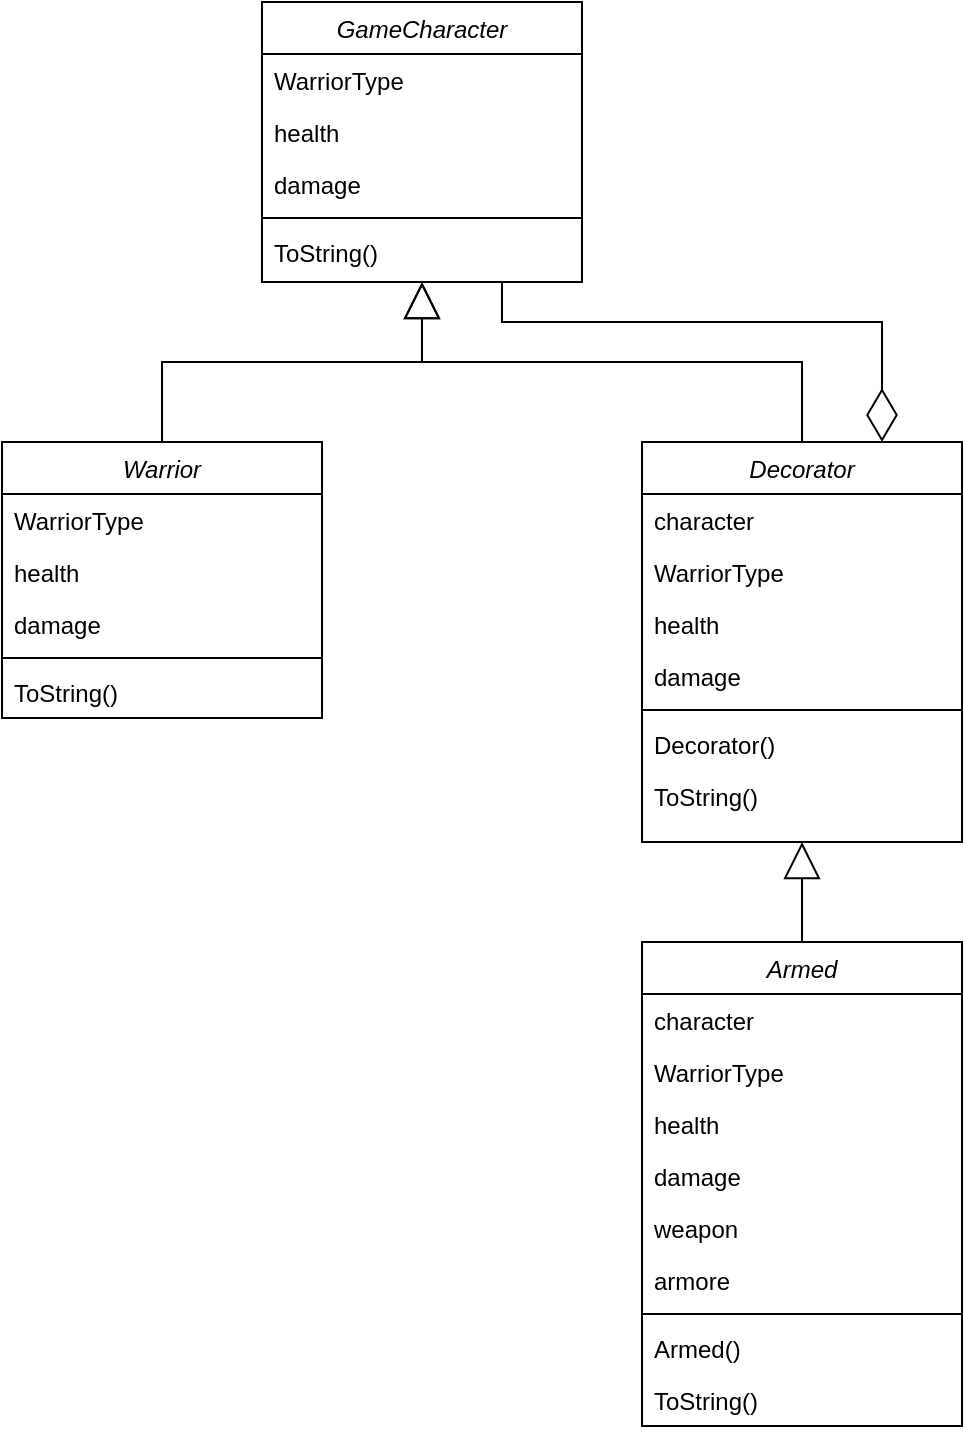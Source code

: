 <mxfile version="22.1.4" type="device">
  <diagram id="C5RBs43oDa-KdzZeNtuy" name="Page-1">
    <mxGraphModel dx="840" dy="891" grid="1" gridSize="10" guides="1" tooltips="1" connect="1" arrows="1" fold="1" page="1" pageScale="1" pageWidth="827" pageHeight="1169" math="0" shadow="0">
      <root>
        <mxCell id="WIyWlLk6GJQsqaUBKTNV-0" />
        <mxCell id="WIyWlLk6GJQsqaUBKTNV-1" parent="WIyWlLk6GJQsqaUBKTNV-0" />
        <mxCell id="zkfFHV4jXpPFQw0GAbJ--0" value="GameCharacter" style="swimlane;fontStyle=2;align=center;verticalAlign=top;childLayout=stackLayout;horizontal=1;startSize=26;horizontalStack=0;resizeParent=1;resizeLast=0;collapsible=1;marginBottom=0;rounded=0;shadow=0;strokeWidth=1;" parent="WIyWlLk6GJQsqaUBKTNV-1" vertex="1">
          <mxGeometry x="220" y="120" width="160" height="140" as="geometry">
            <mxRectangle x="230" y="140" width="160" height="26" as="alternateBounds" />
          </mxGeometry>
        </mxCell>
        <mxCell id="zkfFHV4jXpPFQw0GAbJ--1" value="WarriorType" style="text;align=left;verticalAlign=top;spacingLeft=4;spacingRight=4;overflow=hidden;rotatable=0;points=[[0,0.5],[1,0.5]];portConstraint=eastwest;" parent="zkfFHV4jXpPFQw0GAbJ--0" vertex="1">
          <mxGeometry y="26" width="160" height="26" as="geometry" />
        </mxCell>
        <mxCell id="zkfFHV4jXpPFQw0GAbJ--2" value="health" style="text;align=left;verticalAlign=top;spacingLeft=4;spacingRight=4;overflow=hidden;rotatable=0;points=[[0,0.5],[1,0.5]];portConstraint=eastwest;rounded=0;shadow=0;html=0;" parent="zkfFHV4jXpPFQw0GAbJ--0" vertex="1">
          <mxGeometry y="52" width="160" height="26" as="geometry" />
        </mxCell>
        <mxCell id="zkfFHV4jXpPFQw0GAbJ--3" value="damage" style="text;align=left;verticalAlign=top;spacingLeft=4;spacingRight=4;overflow=hidden;rotatable=0;points=[[0,0.5],[1,0.5]];portConstraint=eastwest;rounded=0;shadow=0;html=0;" parent="zkfFHV4jXpPFQw0GAbJ--0" vertex="1">
          <mxGeometry y="78" width="160" height="26" as="geometry" />
        </mxCell>
        <mxCell id="zkfFHV4jXpPFQw0GAbJ--4" value="" style="line;html=1;strokeWidth=1;align=left;verticalAlign=middle;spacingTop=-1;spacingLeft=3;spacingRight=3;rotatable=0;labelPosition=right;points=[];portConstraint=eastwest;" parent="zkfFHV4jXpPFQw0GAbJ--0" vertex="1">
          <mxGeometry y="104" width="160" height="8" as="geometry" />
        </mxCell>
        <mxCell id="sexnrJtcm6hPWj4-WtqL-1" value="ToString()" style="text;align=left;verticalAlign=top;spacingLeft=4;spacingRight=4;overflow=hidden;rotatable=0;points=[[0,0.5],[1,0.5]];portConstraint=eastwest;" vertex="1" parent="zkfFHV4jXpPFQw0GAbJ--0">
          <mxGeometry y="112" width="160" height="26" as="geometry" />
        </mxCell>
        <mxCell id="dyKNQCjtFdcFsmy4h8Z3-0" value="Warrior" style="swimlane;fontStyle=2;align=center;verticalAlign=top;childLayout=stackLayout;horizontal=1;startSize=26;horizontalStack=0;resizeParent=1;resizeLast=0;collapsible=1;marginBottom=0;rounded=0;shadow=0;strokeWidth=1;" parent="WIyWlLk6GJQsqaUBKTNV-1" vertex="1">
          <mxGeometry x="90" y="340" width="160" height="138" as="geometry">
            <mxRectangle x="230" y="140" width="160" height="26" as="alternateBounds" />
          </mxGeometry>
        </mxCell>
        <mxCell id="dyKNQCjtFdcFsmy4h8Z3-1" value="WarriorType" style="text;align=left;verticalAlign=top;spacingLeft=4;spacingRight=4;overflow=hidden;rotatable=0;points=[[0,0.5],[1,0.5]];portConstraint=eastwest;" parent="dyKNQCjtFdcFsmy4h8Z3-0" vertex="1">
          <mxGeometry y="26" width="160" height="26" as="geometry" />
        </mxCell>
        <mxCell id="dyKNQCjtFdcFsmy4h8Z3-2" value="health" style="text;align=left;verticalAlign=top;spacingLeft=4;spacingRight=4;overflow=hidden;rotatable=0;points=[[0,0.5],[1,0.5]];portConstraint=eastwest;rounded=0;shadow=0;html=0;" parent="dyKNQCjtFdcFsmy4h8Z3-0" vertex="1">
          <mxGeometry y="52" width="160" height="26" as="geometry" />
        </mxCell>
        <mxCell id="dyKNQCjtFdcFsmy4h8Z3-3" value="damage" style="text;align=left;verticalAlign=top;spacingLeft=4;spacingRight=4;overflow=hidden;rotatable=0;points=[[0,0.5],[1,0.5]];portConstraint=eastwest;rounded=0;shadow=0;html=0;" parent="dyKNQCjtFdcFsmy4h8Z3-0" vertex="1">
          <mxGeometry y="78" width="160" height="26" as="geometry" />
        </mxCell>
        <mxCell id="dyKNQCjtFdcFsmy4h8Z3-4" value="" style="line;html=1;strokeWidth=1;align=left;verticalAlign=middle;spacingTop=-1;spacingLeft=3;spacingRight=3;rotatable=0;labelPosition=right;points=[];portConstraint=eastwest;" parent="dyKNQCjtFdcFsmy4h8Z3-0" vertex="1">
          <mxGeometry y="104" width="160" height="8" as="geometry" />
        </mxCell>
        <mxCell id="dyKNQCjtFdcFsmy4h8Z3-5" value="ToString()" style="text;align=left;verticalAlign=top;spacingLeft=4;spacingRight=4;overflow=hidden;rotatable=0;points=[[0,0.5],[1,0.5]];portConstraint=eastwest;" parent="dyKNQCjtFdcFsmy4h8Z3-0" vertex="1">
          <mxGeometry y="112" width="160" height="26" as="geometry" />
        </mxCell>
        <mxCell id="dyKNQCjtFdcFsmy4h8Z3-6" value="Decorator" style="swimlane;fontStyle=2;align=center;verticalAlign=top;childLayout=stackLayout;horizontal=1;startSize=26;horizontalStack=0;resizeParent=1;resizeLast=0;collapsible=1;marginBottom=0;rounded=0;shadow=0;strokeWidth=1;" parent="WIyWlLk6GJQsqaUBKTNV-1" vertex="1">
          <mxGeometry x="410" y="340" width="160" height="200" as="geometry">
            <mxRectangle x="230" y="140" width="160" height="26" as="alternateBounds" />
          </mxGeometry>
        </mxCell>
        <mxCell id="dyKNQCjtFdcFsmy4h8Z3-12" value="character" style="text;align=left;verticalAlign=top;spacingLeft=4;spacingRight=4;overflow=hidden;rotatable=0;points=[[0,0.5],[1,0.5]];portConstraint=eastwest;" parent="dyKNQCjtFdcFsmy4h8Z3-6" vertex="1">
          <mxGeometry y="26" width="160" height="26" as="geometry" />
        </mxCell>
        <mxCell id="dyKNQCjtFdcFsmy4h8Z3-7" value="WarriorType" style="text;align=left;verticalAlign=top;spacingLeft=4;spacingRight=4;overflow=hidden;rotatable=0;points=[[0,0.5],[1,0.5]];portConstraint=eastwest;" parent="dyKNQCjtFdcFsmy4h8Z3-6" vertex="1">
          <mxGeometry y="52" width="160" height="26" as="geometry" />
        </mxCell>
        <mxCell id="dyKNQCjtFdcFsmy4h8Z3-8" value="health" style="text;align=left;verticalAlign=top;spacingLeft=4;spacingRight=4;overflow=hidden;rotatable=0;points=[[0,0.5],[1,0.5]];portConstraint=eastwest;rounded=0;shadow=0;html=0;" parent="dyKNQCjtFdcFsmy4h8Z3-6" vertex="1">
          <mxGeometry y="78" width="160" height="26" as="geometry" />
        </mxCell>
        <mxCell id="dyKNQCjtFdcFsmy4h8Z3-9" value="damage" style="text;align=left;verticalAlign=top;spacingLeft=4;spacingRight=4;overflow=hidden;rotatable=0;points=[[0,0.5],[1,0.5]];portConstraint=eastwest;rounded=0;shadow=0;html=0;" parent="dyKNQCjtFdcFsmy4h8Z3-6" vertex="1">
          <mxGeometry y="104" width="160" height="26" as="geometry" />
        </mxCell>
        <mxCell id="dyKNQCjtFdcFsmy4h8Z3-10" value="" style="line;html=1;strokeWidth=1;align=left;verticalAlign=middle;spacingTop=-1;spacingLeft=3;spacingRight=3;rotatable=0;labelPosition=right;points=[];portConstraint=eastwest;" parent="dyKNQCjtFdcFsmy4h8Z3-6" vertex="1">
          <mxGeometry y="130" width="160" height="8" as="geometry" />
        </mxCell>
        <mxCell id="dyKNQCjtFdcFsmy4h8Z3-23" value="Decorator()" style="text;align=left;verticalAlign=top;spacingLeft=4;spacingRight=4;overflow=hidden;rotatable=0;points=[[0,0.5],[1,0.5]];portConstraint=eastwest;" parent="dyKNQCjtFdcFsmy4h8Z3-6" vertex="1">
          <mxGeometry y="138" width="160" height="26" as="geometry" />
        </mxCell>
        <mxCell id="dyKNQCjtFdcFsmy4h8Z3-11" value="ToString()" style="text;align=left;verticalAlign=top;spacingLeft=4;spacingRight=4;overflow=hidden;rotatable=0;points=[[0,0.5],[1,0.5]];portConstraint=eastwest;" parent="dyKNQCjtFdcFsmy4h8Z3-6" vertex="1">
          <mxGeometry y="164" width="160" height="26" as="geometry" />
        </mxCell>
        <mxCell id="dyKNQCjtFdcFsmy4h8Z3-13" value="Armed" style="swimlane;fontStyle=2;align=center;verticalAlign=top;childLayout=stackLayout;horizontal=1;startSize=26;horizontalStack=0;resizeParent=1;resizeLast=0;collapsible=1;marginBottom=0;rounded=0;shadow=0;strokeWidth=1;" parent="WIyWlLk6GJQsqaUBKTNV-1" vertex="1">
          <mxGeometry x="410" y="590" width="160" height="242" as="geometry">
            <mxRectangle x="230" y="140" width="160" height="26" as="alternateBounds" />
          </mxGeometry>
        </mxCell>
        <mxCell id="dyKNQCjtFdcFsmy4h8Z3-14" value="character" style="text;align=left;verticalAlign=top;spacingLeft=4;spacingRight=4;overflow=hidden;rotatable=0;points=[[0,0.5],[1,0.5]];portConstraint=eastwest;" parent="dyKNQCjtFdcFsmy4h8Z3-13" vertex="1">
          <mxGeometry y="26" width="160" height="26" as="geometry" />
        </mxCell>
        <mxCell id="dyKNQCjtFdcFsmy4h8Z3-15" value="WarriorType" style="text;align=left;verticalAlign=top;spacingLeft=4;spacingRight=4;overflow=hidden;rotatable=0;points=[[0,0.5],[1,0.5]];portConstraint=eastwest;" parent="dyKNQCjtFdcFsmy4h8Z3-13" vertex="1">
          <mxGeometry y="52" width="160" height="26" as="geometry" />
        </mxCell>
        <mxCell id="dyKNQCjtFdcFsmy4h8Z3-16" value="health" style="text;align=left;verticalAlign=top;spacingLeft=4;spacingRight=4;overflow=hidden;rotatable=0;points=[[0,0.5],[1,0.5]];portConstraint=eastwest;rounded=0;shadow=0;html=0;" parent="dyKNQCjtFdcFsmy4h8Z3-13" vertex="1">
          <mxGeometry y="78" width="160" height="26" as="geometry" />
        </mxCell>
        <mxCell id="dyKNQCjtFdcFsmy4h8Z3-20" value="damage" style="text;align=left;verticalAlign=top;spacingLeft=4;spacingRight=4;overflow=hidden;rotatable=0;points=[[0,0.5],[1,0.5]];portConstraint=eastwest;rounded=0;shadow=0;html=0;" parent="dyKNQCjtFdcFsmy4h8Z3-13" vertex="1">
          <mxGeometry y="104" width="160" height="26" as="geometry" />
        </mxCell>
        <mxCell id="dyKNQCjtFdcFsmy4h8Z3-21" value="weapon" style="text;align=left;verticalAlign=top;spacingLeft=4;spacingRight=4;overflow=hidden;rotatable=0;points=[[0,0.5],[1,0.5]];portConstraint=eastwest;rounded=0;shadow=0;html=0;" parent="dyKNQCjtFdcFsmy4h8Z3-13" vertex="1">
          <mxGeometry y="130" width="160" height="26" as="geometry" />
        </mxCell>
        <mxCell id="dyKNQCjtFdcFsmy4h8Z3-17" value="armore" style="text;align=left;verticalAlign=top;spacingLeft=4;spacingRight=4;overflow=hidden;rotatable=0;points=[[0,0.5],[1,0.5]];portConstraint=eastwest;rounded=0;shadow=0;html=0;" parent="dyKNQCjtFdcFsmy4h8Z3-13" vertex="1">
          <mxGeometry y="156" width="160" height="26" as="geometry" />
        </mxCell>
        <mxCell id="dyKNQCjtFdcFsmy4h8Z3-18" value="" style="line;html=1;strokeWidth=1;align=left;verticalAlign=middle;spacingTop=-1;spacingLeft=3;spacingRight=3;rotatable=0;labelPosition=right;points=[];portConstraint=eastwest;" parent="dyKNQCjtFdcFsmy4h8Z3-13" vertex="1">
          <mxGeometry y="182" width="160" height="8" as="geometry" />
        </mxCell>
        <mxCell id="dyKNQCjtFdcFsmy4h8Z3-22" value="Armed()" style="text;align=left;verticalAlign=top;spacingLeft=4;spacingRight=4;overflow=hidden;rotatable=0;points=[[0,0.5],[1,0.5]];portConstraint=eastwest;" parent="dyKNQCjtFdcFsmy4h8Z3-13" vertex="1">
          <mxGeometry y="190" width="160" height="26" as="geometry" />
        </mxCell>
        <mxCell id="dyKNQCjtFdcFsmy4h8Z3-19" value="ToString()" style="text;align=left;verticalAlign=top;spacingLeft=4;spacingRight=4;overflow=hidden;rotatable=0;points=[[0,0.5],[1,0.5]];portConstraint=eastwest;" parent="dyKNQCjtFdcFsmy4h8Z3-13" vertex="1">
          <mxGeometry y="216" width="160" height="26" as="geometry" />
        </mxCell>
        <mxCell id="sexnrJtcm6hPWj4-WtqL-0" value="" style="endArrow=block;endSize=16;endFill=0;html=1;rounded=0;entryX=0.5;entryY=1;entryDx=0;entryDy=0;exitX=0.5;exitY=0;exitDx=0;exitDy=0;" edge="1" parent="WIyWlLk6GJQsqaUBKTNV-1" source="dyKNQCjtFdcFsmy4h8Z3-0" target="zkfFHV4jXpPFQw0GAbJ--0">
          <mxGeometry width="160" relative="1" as="geometry">
            <mxPoint x="290" y="420" as="sourcePoint" />
            <mxPoint x="300" y="340" as="targetPoint" />
            <Array as="points">
              <mxPoint x="170" y="300" />
              <mxPoint x="300" y="300" />
            </Array>
          </mxGeometry>
        </mxCell>
        <mxCell id="sexnrJtcm6hPWj4-WtqL-2" value="" style="endArrow=block;endSize=16;endFill=0;html=1;rounded=0;exitX=0.5;exitY=0;exitDx=0;exitDy=0;entryX=0.5;entryY=1;entryDx=0;entryDy=0;" edge="1" parent="WIyWlLk6GJQsqaUBKTNV-1" source="dyKNQCjtFdcFsmy4h8Z3-6" target="zkfFHV4jXpPFQw0GAbJ--0">
          <mxGeometry width="160" relative="1" as="geometry">
            <mxPoint x="180" y="350" as="sourcePoint" />
            <mxPoint x="290" y="270" as="targetPoint" />
            <Array as="points">
              <mxPoint x="490" y="300" />
              <mxPoint x="300" y="300" />
            </Array>
          </mxGeometry>
        </mxCell>
        <mxCell id="sexnrJtcm6hPWj4-WtqL-3" value="" style="endArrow=diamondThin;endFill=0;endSize=24;html=1;rounded=0;exitX=0.75;exitY=1;exitDx=0;exitDy=0;entryX=0.75;entryY=0;entryDx=0;entryDy=0;" edge="1" parent="WIyWlLk6GJQsqaUBKTNV-1" source="zkfFHV4jXpPFQw0GAbJ--0" target="dyKNQCjtFdcFsmy4h8Z3-6">
          <mxGeometry width="160" relative="1" as="geometry">
            <mxPoint x="330" y="330" as="sourcePoint" />
            <mxPoint x="490" y="330" as="targetPoint" />
            <Array as="points">
              <mxPoint x="340" y="280" />
              <mxPoint x="530" y="280" />
            </Array>
          </mxGeometry>
        </mxCell>
        <mxCell id="sexnrJtcm6hPWj4-WtqL-4" value="" style="endArrow=block;endSize=16;endFill=0;html=1;rounded=0;exitX=0.5;exitY=0;exitDx=0;exitDy=0;entryX=0.5;entryY=1;entryDx=0;entryDy=0;" edge="1" parent="WIyWlLk6GJQsqaUBKTNV-1" source="dyKNQCjtFdcFsmy4h8Z3-13" target="dyKNQCjtFdcFsmy4h8Z3-6">
          <mxGeometry width="160" relative="1" as="geometry">
            <mxPoint x="493.0" y="600" as="sourcePoint" />
            <mxPoint x="520" y="550" as="targetPoint" />
            <Array as="points" />
          </mxGeometry>
        </mxCell>
      </root>
    </mxGraphModel>
  </diagram>
</mxfile>
